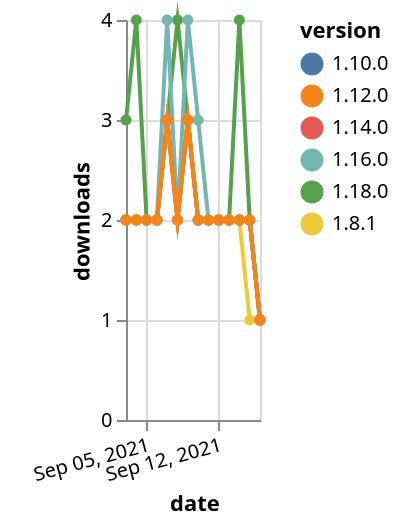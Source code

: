 {"$schema": "https://vega.github.io/schema/vega-lite/v5.json", "description": "A simple bar chart with embedded data.", "data": {"values": [{"date": "2021-09-03", "total": 241, "delta": 3, "version": "1.18.0"}, {"date": "2021-09-04", "total": 245, "delta": 4, "version": "1.18.0"}, {"date": "2021-09-05", "total": 247, "delta": 2, "version": "1.18.0"}, {"date": "2021-09-06", "total": 249, "delta": 2, "version": "1.18.0"}, {"date": "2021-09-07", "total": 252, "delta": 3, "version": "1.18.0"}, {"date": "2021-09-08", "total": 256, "delta": 4, "version": "1.18.0"}, {"date": "2021-09-09", "total": 259, "delta": 3, "version": "1.18.0"}, {"date": "2021-09-10", "total": 261, "delta": 2, "version": "1.18.0"}, {"date": "2021-09-11", "total": 263, "delta": 2, "version": "1.18.0"}, {"date": "2021-09-12", "total": 265, "delta": 2, "version": "1.18.0"}, {"date": "2021-09-13", "total": 267, "delta": 2, "version": "1.18.0"}, {"date": "2021-09-14", "total": 271, "delta": 4, "version": "1.18.0"}, {"date": "2021-09-15", "total": 273, "delta": 2, "version": "1.18.0"}, {"date": "2021-09-16", "total": 274, "delta": 1, "version": "1.18.0"}, {"date": "2021-09-03", "total": 1679, "delta": 2, "version": "1.10.0"}, {"date": "2021-09-04", "total": 1681, "delta": 2, "version": "1.10.0"}, {"date": "2021-09-05", "total": 1683, "delta": 2, "version": "1.10.0"}, {"date": "2021-09-06", "total": 1685, "delta": 2, "version": "1.10.0"}, {"date": "2021-09-07", "total": 1688, "delta": 3, "version": "1.10.0"}, {"date": "2021-09-08", "total": 1690, "delta": 2, "version": "1.10.0"}, {"date": "2021-09-09", "total": 1693, "delta": 3, "version": "1.10.0"}, {"date": "2021-09-10", "total": 1695, "delta": 2, "version": "1.10.0"}, {"date": "2021-09-11", "total": 1697, "delta": 2, "version": "1.10.0"}, {"date": "2021-09-12", "total": 1699, "delta": 2, "version": "1.10.0"}, {"date": "2021-09-13", "total": 1701, "delta": 2, "version": "1.10.0"}, {"date": "2021-09-14", "total": 1703, "delta": 2, "version": "1.10.0"}, {"date": "2021-09-15", "total": 1705, "delta": 2, "version": "1.10.0"}, {"date": "2021-09-16", "total": 1706, "delta": 1, "version": "1.10.0"}, {"date": "2021-09-03", "total": 737, "delta": 2, "version": "1.16.0"}, {"date": "2021-09-04", "total": 739, "delta": 2, "version": "1.16.0"}, {"date": "2021-09-05", "total": 741, "delta": 2, "version": "1.16.0"}, {"date": "2021-09-06", "total": 743, "delta": 2, "version": "1.16.0"}, {"date": "2021-09-07", "total": 747, "delta": 4, "version": "1.16.0"}, {"date": "2021-09-08", "total": 749, "delta": 2, "version": "1.16.0"}, {"date": "2021-09-09", "total": 753, "delta": 4, "version": "1.16.0"}, {"date": "2021-09-10", "total": 756, "delta": 3, "version": "1.16.0"}, {"date": "2021-09-11", "total": 758, "delta": 2, "version": "1.16.0"}, {"date": "2021-09-12", "total": 760, "delta": 2, "version": "1.16.0"}, {"date": "2021-09-13", "total": 762, "delta": 2, "version": "1.16.0"}, {"date": "2021-09-14", "total": 764, "delta": 2, "version": "1.16.0"}, {"date": "2021-09-15", "total": 766, "delta": 2, "version": "1.16.0"}, {"date": "2021-09-16", "total": 767, "delta": 1, "version": "1.16.0"}, {"date": "2021-09-03", "total": 2027, "delta": 2, "version": "1.8.1"}, {"date": "2021-09-04", "total": 2029, "delta": 2, "version": "1.8.1"}, {"date": "2021-09-05", "total": 2031, "delta": 2, "version": "1.8.1"}, {"date": "2021-09-06", "total": 2033, "delta": 2, "version": "1.8.1"}, {"date": "2021-09-07", "total": 2036, "delta": 3, "version": "1.8.1"}, {"date": "2021-09-08", "total": 2038, "delta": 2, "version": "1.8.1"}, {"date": "2021-09-09", "total": 2041, "delta": 3, "version": "1.8.1"}, {"date": "2021-09-10", "total": 2043, "delta": 2, "version": "1.8.1"}, {"date": "2021-09-11", "total": 2045, "delta": 2, "version": "1.8.1"}, {"date": "2021-09-12", "total": 2047, "delta": 2, "version": "1.8.1"}, {"date": "2021-09-13", "total": 2049, "delta": 2, "version": "1.8.1"}, {"date": "2021-09-14", "total": 2051, "delta": 2, "version": "1.8.1"}, {"date": "2021-09-15", "total": 2052, "delta": 1, "version": "1.8.1"}, {"date": "2021-09-16", "total": 2053, "delta": 1, "version": "1.8.1"}, {"date": "2021-09-03", "total": 1024, "delta": 2, "version": "1.14.0"}, {"date": "2021-09-04", "total": 1026, "delta": 2, "version": "1.14.0"}, {"date": "2021-09-05", "total": 1028, "delta": 2, "version": "1.14.0"}, {"date": "2021-09-06", "total": 1030, "delta": 2, "version": "1.14.0"}, {"date": "2021-09-07", "total": 1033, "delta": 3, "version": "1.14.0"}, {"date": "2021-09-08", "total": 1035, "delta": 2, "version": "1.14.0"}, {"date": "2021-09-09", "total": 1038, "delta": 3, "version": "1.14.0"}, {"date": "2021-09-10", "total": 1040, "delta": 2, "version": "1.14.0"}, {"date": "2021-09-11", "total": 1042, "delta": 2, "version": "1.14.0"}, {"date": "2021-09-12", "total": 1044, "delta": 2, "version": "1.14.0"}, {"date": "2021-09-13", "total": 1046, "delta": 2, "version": "1.14.0"}, {"date": "2021-09-14", "total": 1048, "delta": 2, "version": "1.14.0"}, {"date": "2021-09-15", "total": 1050, "delta": 2, "version": "1.14.0"}, {"date": "2021-09-16", "total": 1051, "delta": 1, "version": "1.14.0"}, {"date": "2021-09-03", "total": 1482, "delta": 2, "version": "1.12.0"}, {"date": "2021-09-04", "total": 1484, "delta": 2, "version": "1.12.0"}, {"date": "2021-09-05", "total": 1486, "delta": 2, "version": "1.12.0"}, {"date": "2021-09-06", "total": 1488, "delta": 2, "version": "1.12.0"}, {"date": "2021-09-07", "total": 1491, "delta": 3, "version": "1.12.0"}, {"date": "2021-09-08", "total": 1493, "delta": 2, "version": "1.12.0"}, {"date": "2021-09-09", "total": 1496, "delta": 3, "version": "1.12.0"}, {"date": "2021-09-10", "total": 1498, "delta": 2, "version": "1.12.0"}, {"date": "2021-09-11", "total": 1500, "delta": 2, "version": "1.12.0"}, {"date": "2021-09-12", "total": 1502, "delta": 2, "version": "1.12.0"}, {"date": "2021-09-13", "total": 1504, "delta": 2, "version": "1.12.0"}, {"date": "2021-09-14", "total": 1506, "delta": 2, "version": "1.12.0"}, {"date": "2021-09-15", "total": 1508, "delta": 2, "version": "1.12.0"}, {"date": "2021-09-16", "total": 1509, "delta": 1, "version": "1.12.0"}]}, "width": "container", "mark": {"type": "line", "point": {"filled": true}}, "encoding": {"x": {"field": "date", "type": "temporal", "timeUnit": "yearmonthdate", "title": "date", "axis": {"labelAngle": -15}}, "y": {"field": "delta", "type": "quantitative", "title": "downloads"}, "color": {"field": "version", "type": "nominal"}, "tooltip": {"field": "delta"}}}
